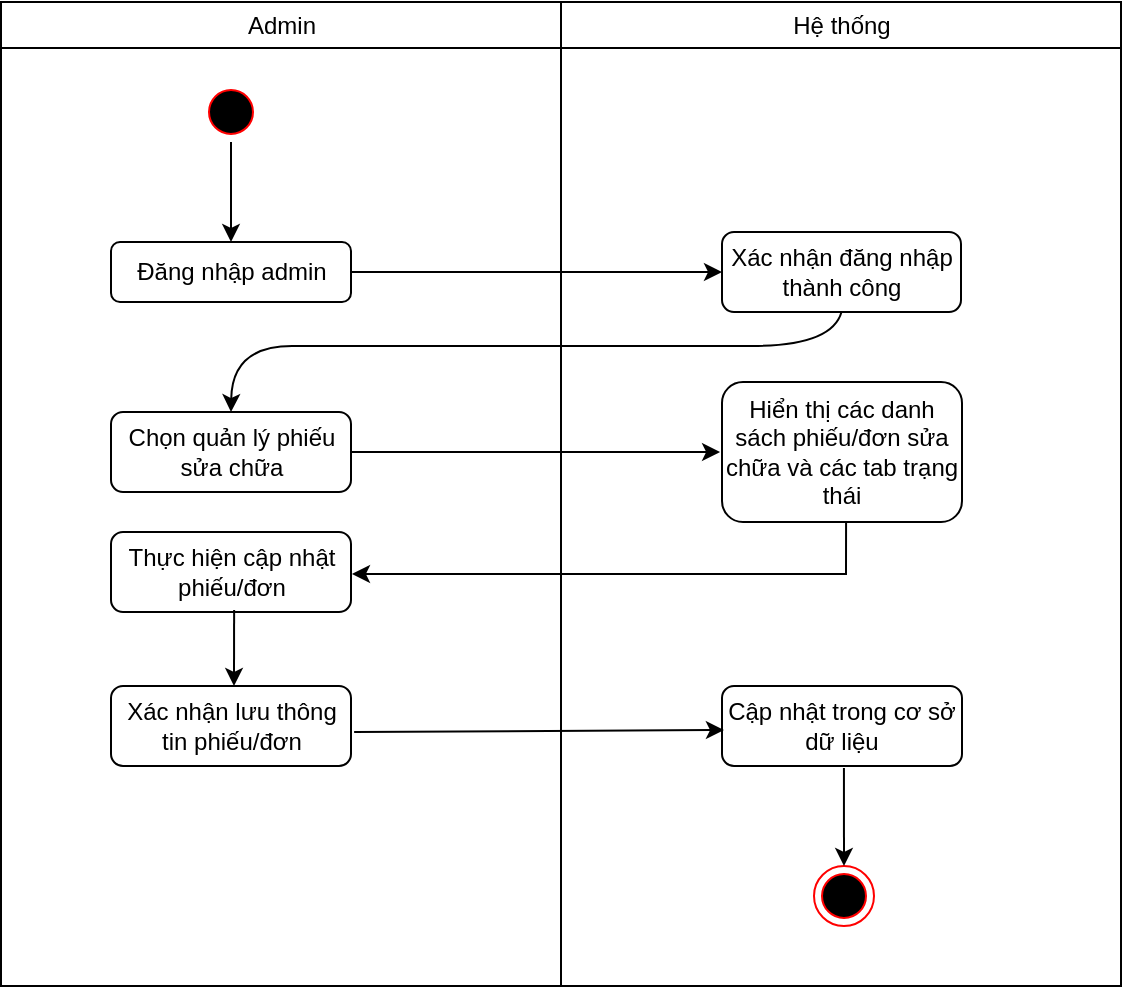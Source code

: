 <mxfile version="17.4.6" type="github">
  <diagram name="Page-1" id="e7e014a7-5840-1c2e-5031-d8a46d1fe8dd">
    <mxGraphModel dx="836" dy="494" grid="1" gridSize="10" guides="1" tooltips="1" connect="1" arrows="1" fold="1" page="1" pageScale="1" pageWidth="1169" pageHeight="826" background="none" math="0" shadow="0">
      <root>
        <mxCell id="0" />
        <mxCell id="1" parent="0" />
        <mxCell id="2" value="Admin" style="swimlane;whiteSpace=wrap;fontStyle=0" parent="1" vertex="1">
          <mxGeometry x="164.5" y="128" width="280" height="492" as="geometry" />
        </mxCell>
        <mxCell id="5" value="" style="ellipse;shape=startState;fillColor=#000000;strokeColor=#ff0000;" parent="2" vertex="1">
          <mxGeometry x="100" y="40" width="30" height="30" as="geometry" />
        </mxCell>
        <mxCell id="i86bepWs2Cm8whGIE65p-43" value="Đăng nhập admin" style="rounded=1;whiteSpace=wrap;html=1;" parent="2" vertex="1">
          <mxGeometry x="55" y="120" width="120" height="30" as="geometry" />
        </mxCell>
        <mxCell id="i86bepWs2Cm8whGIE65p-44" value="" style="endArrow=classic;html=1;rounded=0;exitX=0.5;exitY=1;exitDx=0;exitDy=0;entryX=0.5;entryY=0;entryDx=0;entryDy=0;" parent="2" source="5" target="i86bepWs2Cm8whGIE65p-43" edge="1">
          <mxGeometry width="50" height="50" relative="1" as="geometry">
            <mxPoint x="235.5" y="282" as="sourcePoint" />
            <mxPoint x="285.5" y="232" as="targetPoint" />
          </mxGeometry>
        </mxCell>
        <mxCell id="i86bepWs2Cm8whGIE65p-45" value="Chọn quản lý phiếu sửa chữa" style="rounded=1;whiteSpace=wrap;html=1;" parent="2" vertex="1">
          <mxGeometry x="55" y="205" width="120" height="40" as="geometry" />
        </mxCell>
        <mxCell id="i86bepWs2Cm8whGIE65p-49" value="Thực hiện cập nhật phiếu/đơn" style="rounded=1;whiteSpace=wrap;html=1;" parent="2" vertex="1">
          <mxGeometry x="55" y="265" width="120" height="40" as="geometry" />
        </mxCell>
        <mxCell id="i86bepWs2Cm8whGIE65p-51" value="Xác nhận lưu thông tin phiếu/đơn" style="rounded=1;whiteSpace=wrap;html=1;" parent="2" vertex="1">
          <mxGeometry x="55" y="342" width="120" height="40" as="geometry" />
        </mxCell>
        <mxCell id="i86bepWs2Cm8whGIE65p-52" value="" style="endArrow=classic;html=1;rounded=0;exitX=0.513;exitY=0.975;exitDx=0;exitDy=0;exitPerimeter=0;" parent="2" source="i86bepWs2Cm8whGIE65p-49" edge="1">
          <mxGeometry width="50" height="50" relative="1" as="geometry">
            <mxPoint x="235.5" y="372" as="sourcePoint" />
            <mxPoint x="116.5" y="342" as="targetPoint" />
          </mxGeometry>
        </mxCell>
        <mxCell id="3" value="Hệ thống" style="swimlane;whiteSpace=wrap;fontStyle=0" parent="1" vertex="1">
          <mxGeometry x="444.5" y="128" width="280" height="492" as="geometry" />
        </mxCell>
        <mxCell id="26" value="" style="edgeStyle=elbowEdgeStyle;elbow=horizontal;verticalAlign=bottom;endArrow=open;endSize=8;strokeColor=#FF0000;endFill=1;rounded=0" parent="3" edge="1">
          <mxGeometry x="130" y="90" as="geometry">
            <mxPoint x="130" y="135" as="targetPoint" />
            <mxPoint x="147.5" y="135" as="sourcePoint" />
          </mxGeometry>
        </mxCell>
        <mxCell id="i86bepWs2Cm8whGIE65p-41" value="Xác nhận đăng nhập thành công" style="rounded=1;whiteSpace=wrap;html=1;" parent="3" vertex="1">
          <mxGeometry x="80.5" y="115" width="119.5" height="40" as="geometry" />
        </mxCell>
        <mxCell id="i86bepWs2Cm8whGIE65p-47" value="Hiển thị các danh sách phiếu/đơn sửa chữa và các tab trạng thái" style="rounded=1;whiteSpace=wrap;html=1;" parent="3" vertex="1">
          <mxGeometry x="80.5" y="190" width="120" height="70" as="geometry" />
        </mxCell>
        <mxCell id="i86bepWs2Cm8whGIE65p-53" value="Cập nhật trong cơ sở dữ liệu" style="rounded=1;whiteSpace=wrap;html=1;" parent="3" vertex="1">
          <mxGeometry x="80.5" y="342" width="120" height="40" as="geometry" />
        </mxCell>
        <mxCell id="i86bepWs2Cm8whGIE65p-55" value="" style="ellipse;html=1;shape=endState;fillColor=#000000;strokeColor=#ff0000;" parent="3" vertex="1">
          <mxGeometry x="126.5" y="432" width="30" height="30" as="geometry" />
        </mxCell>
        <mxCell id="i86bepWs2Cm8whGIE65p-56" value="" style="endArrow=classic;html=1;rounded=0;entryX=0.5;entryY=0;entryDx=0;entryDy=0;exitX=0.508;exitY=1.025;exitDx=0;exitDy=0;exitPerimeter=0;" parent="3" source="i86bepWs2Cm8whGIE65p-53" target="i86bepWs2Cm8whGIE65p-55" edge="1">
          <mxGeometry width="50" height="50" relative="1" as="geometry">
            <mxPoint x="-34.5" y="372" as="sourcePoint" />
            <mxPoint x="15.5" y="322" as="targetPoint" />
          </mxGeometry>
        </mxCell>
        <mxCell id="i86bepWs2Cm8whGIE65p-42" value="" style="endArrow=classic;html=1;rounded=0;entryX=0;entryY=0.5;entryDx=0;entryDy=0;exitX=1;exitY=0.5;exitDx=0;exitDy=0;" parent="1" source="i86bepWs2Cm8whGIE65p-43" target="i86bepWs2Cm8whGIE65p-41" edge="1">
          <mxGeometry width="50" height="50" relative="1" as="geometry">
            <mxPoint x="350" y="270" as="sourcePoint" />
            <mxPoint x="450" y="360" as="targetPoint" />
          </mxGeometry>
        </mxCell>
        <mxCell id="i86bepWs2Cm8whGIE65p-46" value="" style="curved=1;endArrow=classic;html=1;rounded=0;entryX=0.5;entryY=0;entryDx=0;entryDy=0;exitX=0.5;exitY=1;exitDx=0;exitDy=0;" parent="1" source="i86bepWs2Cm8whGIE65p-41" target="i86bepWs2Cm8whGIE65p-45" edge="1">
          <mxGeometry width="50" height="50" relative="1" as="geometry">
            <mxPoint x="400" y="410" as="sourcePoint" />
            <mxPoint x="450" y="360" as="targetPoint" />
            <Array as="points">
              <mxPoint x="580" y="300" />
              <mxPoint x="500" y="300" />
              <mxPoint x="400" y="300" />
              <mxPoint x="340" y="300" />
              <mxPoint x="280" y="300" />
            </Array>
          </mxGeometry>
        </mxCell>
        <mxCell id="i86bepWs2Cm8whGIE65p-48" value="" style="endArrow=classic;html=1;rounded=0;exitX=1;exitY=0.5;exitDx=0;exitDy=0;entryX=-0.008;entryY=0.5;entryDx=0;entryDy=0;entryPerimeter=0;" parent="1" source="i86bepWs2Cm8whGIE65p-45" target="i86bepWs2Cm8whGIE65p-47" edge="1">
          <mxGeometry width="50" height="50" relative="1" as="geometry">
            <mxPoint x="400" y="410" as="sourcePoint" />
            <mxPoint x="450" y="360" as="targetPoint" />
          </mxGeometry>
        </mxCell>
        <mxCell id="i86bepWs2Cm8whGIE65p-50" value="" style="endArrow=classic;html=1;rounded=0;entryX=1.004;entryY=0.525;entryDx=0;entryDy=0;entryPerimeter=0;exitX=0.517;exitY=1;exitDx=0;exitDy=0;exitPerimeter=0;" parent="1" source="i86bepWs2Cm8whGIE65p-47" target="i86bepWs2Cm8whGIE65p-49" edge="1">
          <mxGeometry width="50" height="50" relative="1" as="geometry">
            <mxPoint x="400" y="420" as="sourcePoint" />
            <mxPoint x="450" y="370" as="targetPoint" />
            <Array as="points">
              <mxPoint x="587" y="414" />
            </Array>
          </mxGeometry>
        </mxCell>
        <mxCell id="i86bepWs2Cm8whGIE65p-54" value="" style="endArrow=classic;html=1;rounded=0;exitX=1.013;exitY=0.575;exitDx=0;exitDy=0;exitPerimeter=0;entryX=0.008;entryY=0.55;entryDx=0;entryDy=0;entryPerimeter=0;" parent="1" source="i86bepWs2Cm8whGIE65p-51" target="i86bepWs2Cm8whGIE65p-53" edge="1">
          <mxGeometry width="50" height="50" relative="1" as="geometry">
            <mxPoint x="400" y="500" as="sourcePoint" />
            <mxPoint x="450" y="450" as="targetPoint" />
          </mxGeometry>
        </mxCell>
      </root>
    </mxGraphModel>
  </diagram>
</mxfile>
